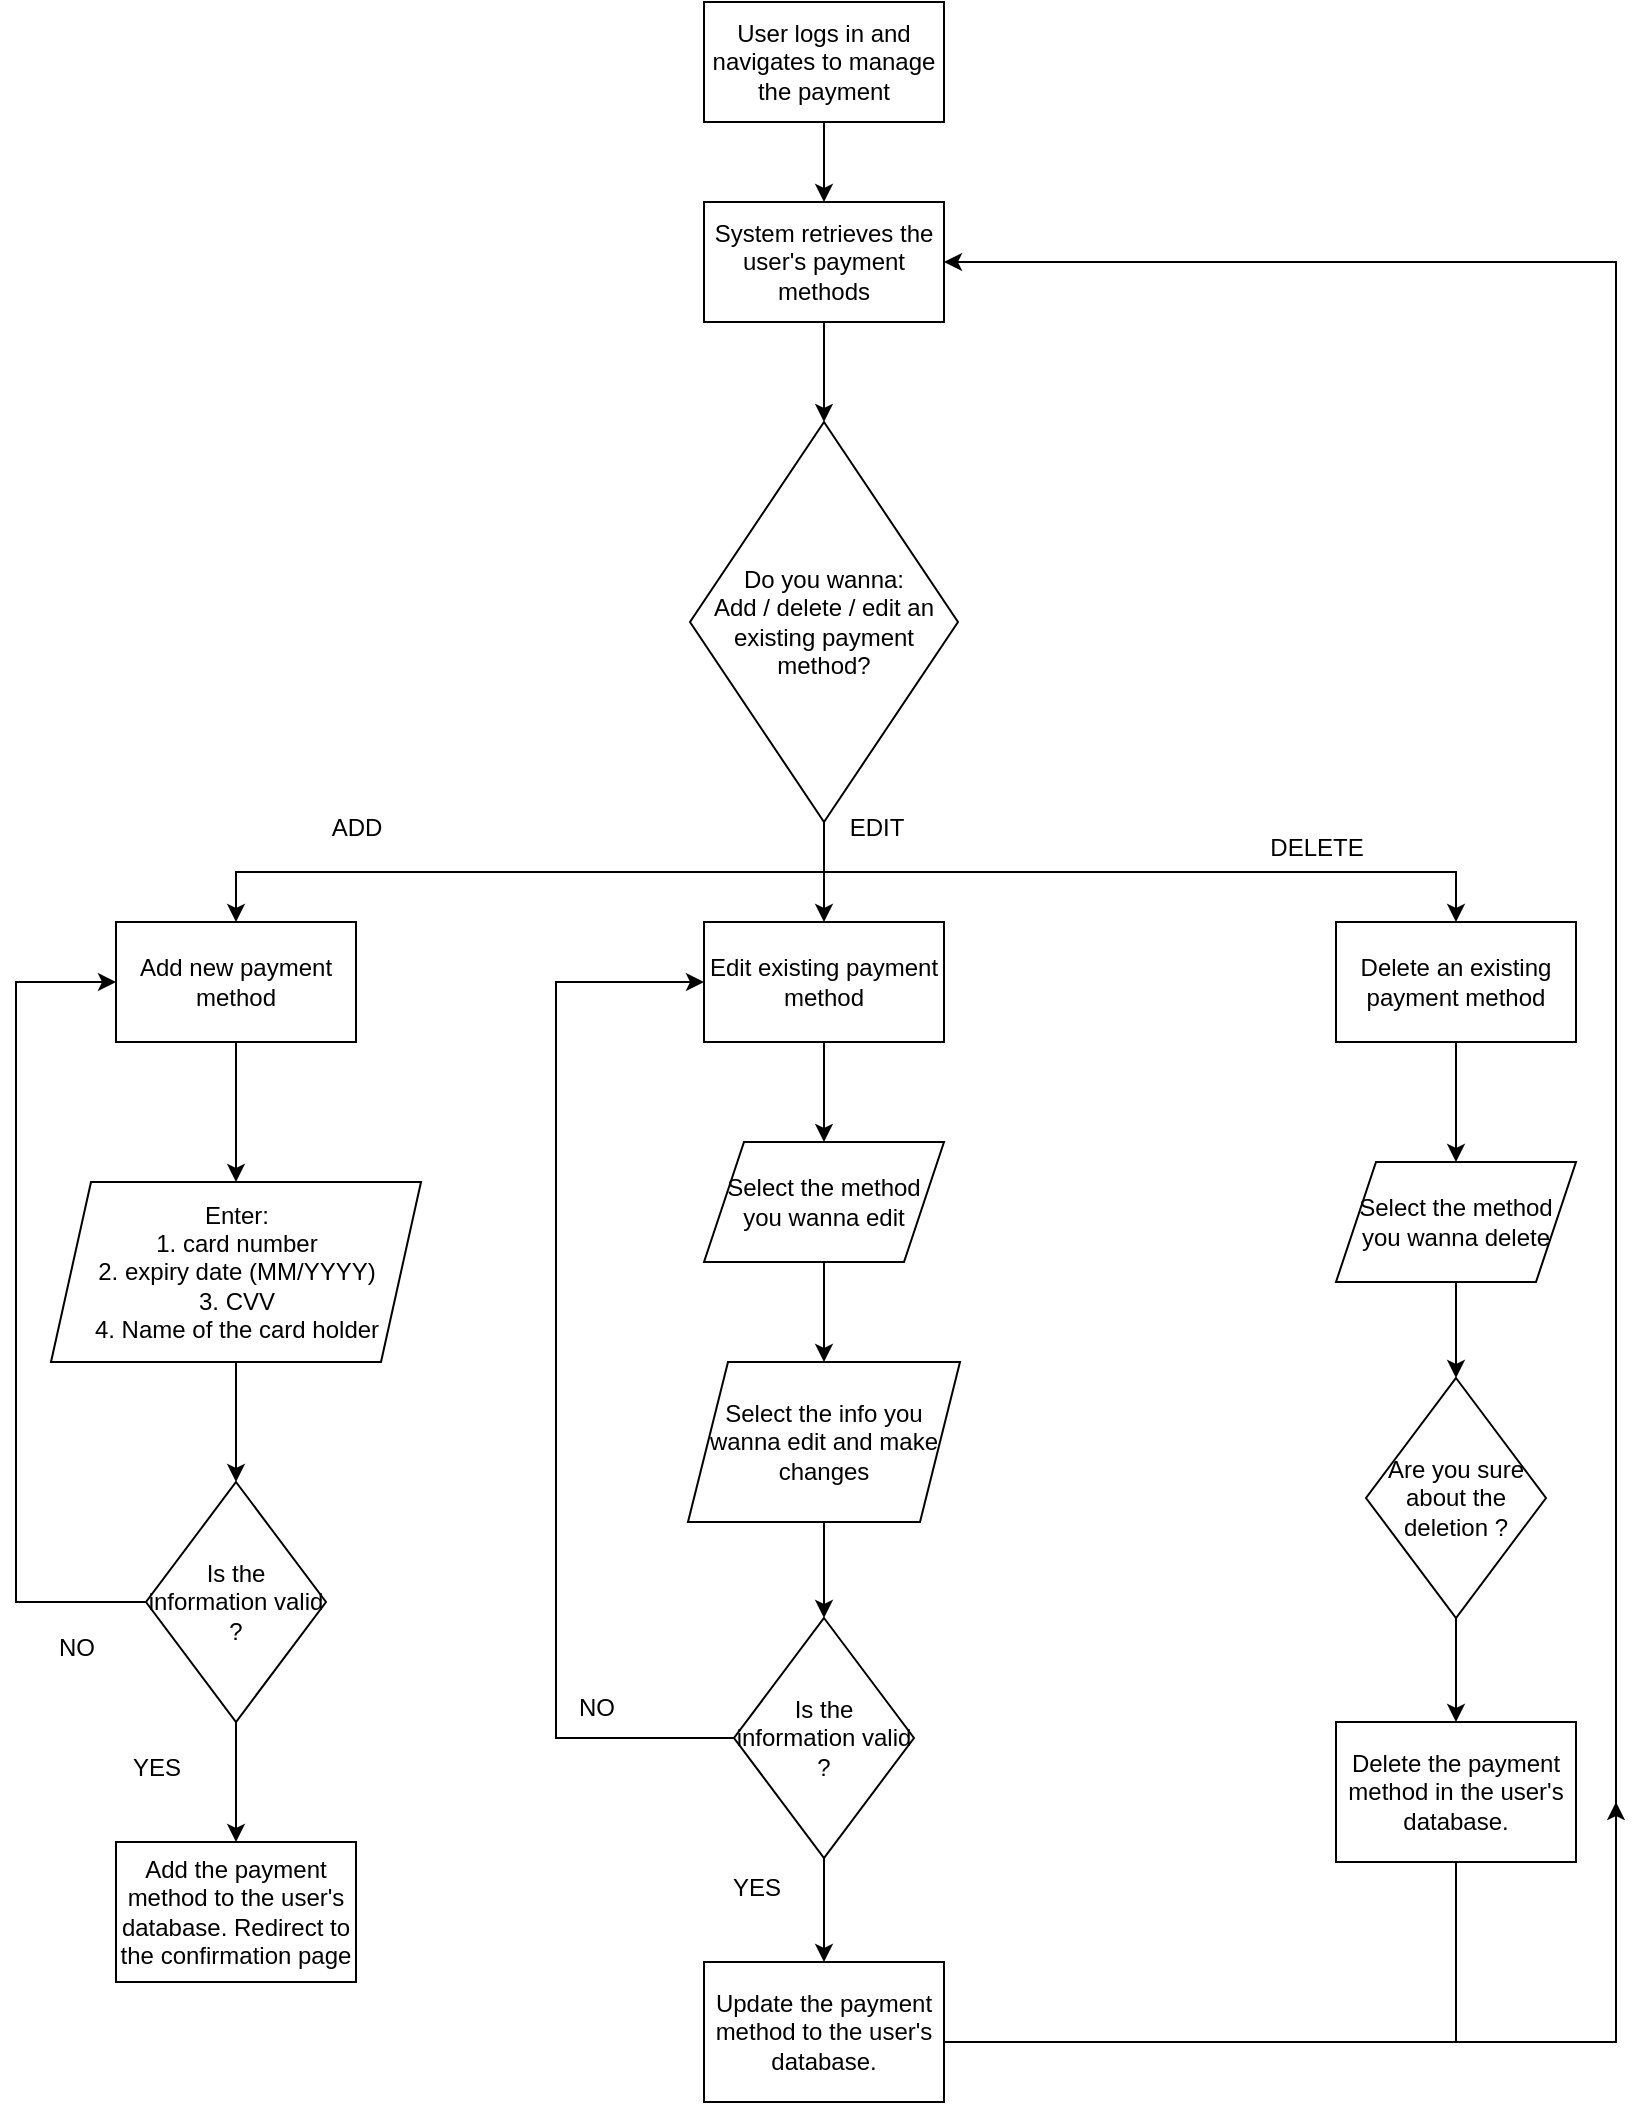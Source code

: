 <mxfile version="22.0.4" type="device">
  <diagram name="Page-1" id="Uj6UvqI-gxSFUdvOKR-1">
    <mxGraphModel dx="1468" dy="938" grid="1" gridSize="10" guides="1" tooltips="1" connect="1" arrows="1" fold="1" page="1" pageScale="1" pageWidth="827" pageHeight="1169" math="0" shadow="0">
      <root>
        <mxCell id="0" />
        <mxCell id="1" parent="0" />
        <mxCell id="RtbL9u-Ffa7LVgdffY9_-23" style="edgeStyle=orthogonalEdgeStyle;rounded=0;orthogonalLoop=1;jettySize=auto;html=1;exitX=0.5;exitY=1;exitDx=0;exitDy=0;entryX=0.5;entryY=0;entryDx=0;entryDy=0;" edge="1" parent="1" source="RtbL9u-Ffa7LVgdffY9_-2" target="RtbL9u-Ffa7LVgdffY9_-3">
          <mxGeometry relative="1" as="geometry" />
        </mxCell>
        <mxCell id="RtbL9u-Ffa7LVgdffY9_-2" value="User logs in and navigates to manage the payment" style="rounded=0;whiteSpace=wrap;html=1;" vertex="1" parent="1">
          <mxGeometry x="354" y="40" width="120" height="60" as="geometry" />
        </mxCell>
        <mxCell id="RtbL9u-Ffa7LVgdffY9_-24" style="edgeStyle=orthogonalEdgeStyle;rounded=0;orthogonalLoop=1;jettySize=auto;html=1;exitX=0.5;exitY=1;exitDx=0;exitDy=0;entryX=0.5;entryY=0;entryDx=0;entryDy=0;" edge="1" parent="1" source="RtbL9u-Ffa7LVgdffY9_-3" target="RtbL9u-Ffa7LVgdffY9_-4">
          <mxGeometry relative="1" as="geometry" />
        </mxCell>
        <mxCell id="RtbL9u-Ffa7LVgdffY9_-3" value="System retrieves the user&#39;s payment methods" style="rounded=0;whiteSpace=wrap;html=1;" vertex="1" parent="1">
          <mxGeometry x="354" y="140" width="120" height="60" as="geometry" />
        </mxCell>
        <mxCell id="RtbL9u-Ffa7LVgdffY9_-17" style="edgeStyle=orthogonalEdgeStyle;rounded=0;orthogonalLoop=1;jettySize=auto;html=1;exitX=0.5;exitY=1;exitDx=0;exitDy=0;entryX=0.5;entryY=0;entryDx=0;entryDy=0;" edge="1" parent="1" source="RtbL9u-Ffa7LVgdffY9_-4" target="RtbL9u-Ffa7LVgdffY9_-5">
          <mxGeometry relative="1" as="geometry" />
        </mxCell>
        <mxCell id="RtbL9u-Ffa7LVgdffY9_-18" style="edgeStyle=orthogonalEdgeStyle;rounded=0;orthogonalLoop=1;jettySize=auto;html=1;exitX=0.5;exitY=1;exitDx=0;exitDy=0;entryX=0.5;entryY=0;entryDx=0;entryDy=0;" edge="1" parent="1" source="RtbL9u-Ffa7LVgdffY9_-4" target="RtbL9u-Ffa7LVgdffY9_-6">
          <mxGeometry relative="1" as="geometry" />
        </mxCell>
        <mxCell id="RtbL9u-Ffa7LVgdffY9_-19" style="edgeStyle=orthogonalEdgeStyle;rounded=0;orthogonalLoop=1;jettySize=auto;html=1;exitX=0.5;exitY=1;exitDx=0;exitDy=0;" edge="1" parent="1" source="RtbL9u-Ffa7LVgdffY9_-4" target="RtbL9u-Ffa7LVgdffY9_-7">
          <mxGeometry relative="1" as="geometry" />
        </mxCell>
        <mxCell id="RtbL9u-Ffa7LVgdffY9_-4" value="Do you wanna:&lt;br&gt;Add / delete&amp;nbsp;/ edit an existing payment method?" style="rhombus;whiteSpace=wrap;html=1;" vertex="1" parent="1">
          <mxGeometry x="347" y="250" width="134" height="200" as="geometry" />
        </mxCell>
        <mxCell id="RtbL9u-Ffa7LVgdffY9_-10" style="edgeStyle=orthogonalEdgeStyle;rounded=0;orthogonalLoop=1;jettySize=auto;html=1;exitX=0.5;exitY=1;exitDx=0;exitDy=0;entryX=0.5;entryY=0;entryDx=0;entryDy=0;" edge="1" parent="1" source="RtbL9u-Ffa7LVgdffY9_-5" target="RtbL9u-Ffa7LVgdffY9_-8">
          <mxGeometry relative="1" as="geometry" />
        </mxCell>
        <mxCell id="RtbL9u-Ffa7LVgdffY9_-5" value="Add new payment method" style="rounded=0;whiteSpace=wrap;html=1;" vertex="1" parent="1">
          <mxGeometry x="60" y="500" width="120" height="60" as="geometry" />
        </mxCell>
        <mxCell id="RtbL9u-Ffa7LVgdffY9_-27" style="edgeStyle=orthogonalEdgeStyle;rounded=0;orthogonalLoop=1;jettySize=auto;html=1;exitX=0.5;exitY=1;exitDx=0;exitDy=0;entryX=0.5;entryY=0;entryDx=0;entryDy=0;" edge="1" parent="1" source="RtbL9u-Ffa7LVgdffY9_-6" target="RtbL9u-Ffa7LVgdffY9_-25">
          <mxGeometry relative="1" as="geometry" />
        </mxCell>
        <mxCell id="RtbL9u-Ffa7LVgdffY9_-6" value="Edit existing payment method" style="rounded=0;whiteSpace=wrap;html=1;" vertex="1" parent="1">
          <mxGeometry x="354" y="500" width="120" height="60" as="geometry" />
        </mxCell>
        <mxCell id="RtbL9u-Ffa7LVgdffY9_-40" style="edgeStyle=orthogonalEdgeStyle;rounded=0;orthogonalLoop=1;jettySize=auto;html=1;exitX=0.5;exitY=1;exitDx=0;exitDy=0;" edge="1" parent="1" source="RtbL9u-Ffa7LVgdffY9_-7" target="RtbL9u-Ffa7LVgdffY9_-36">
          <mxGeometry relative="1" as="geometry" />
        </mxCell>
        <mxCell id="RtbL9u-Ffa7LVgdffY9_-7" value="Delete an existing payment method" style="rounded=0;whiteSpace=wrap;html=1;" vertex="1" parent="1">
          <mxGeometry x="670" y="500" width="120" height="60" as="geometry" />
        </mxCell>
        <mxCell id="RtbL9u-Ffa7LVgdffY9_-11" style="edgeStyle=orthogonalEdgeStyle;rounded=0;orthogonalLoop=1;jettySize=auto;html=1;exitX=0.5;exitY=1;exitDx=0;exitDy=0;entryX=0.5;entryY=0;entryDx=0;entryDy=0;" edge="1" parent="1" source="RtbL9u-Ffa7LVgdffY9_-8" target="RtbL9u-Ffa7LVgdffY9_-9">
          <mxGeometry relative="1" as="geometry" />
        </mxCell>
        <mxCell id="RtbL9u-Ffa7LVgdffY9_-8" value="Enter:&lt;br&gt;1. card number&lt;br&gt;2. expiry date (MM/YYYY)&lt;br&gt;3. CVV&lt;br&gt;4. Name of the card holder" style="shape=parallelogram;perimeter=parallelogramPerimeter;whiteSpace=wrap;html=1;fixedSize=1;" vertex="1" parent="1">
          <mxGeometry x="27.5" y="630" width="185" height="90" as="geometry" />
        </mxCell>
        <mxCell id="RtbL9u-Ffa7LVgdffY9_-12" style="edgeStyle=orthogonalEdgeStyle;rounded=0;orthogonalLoop=1;jettySize=auto;html=1;exitX=0;exitY=0.5;exitDx=0;exitDy=0;entryX=0;entryY=0.5;entryDx=0;entryDy=0;" edge="1" parent="1" source="RtbL9u-Ffa7LVgdffY9_-9" target="RtbL9u-Ffa7LVgdffY9_-5">
          <mxGeometry relative="1" as="geometry">
            <Array as="points">
              <mxPoint x="10" y="840" />
              <mxPoint x="10" y="530" />
            </Array>
          </mxGeometry>
        </mxCell>
        <mxCell id="RtbL9u-Ffa7LVgdffY9_-15" style="edgeStyle=orthogonalEdgeStyle;rounded=0;orthogonalLoop=1;jettySize=auto;html=1;exitX=0.5;exitY=1;exitDx=0;exitDy=0;entryX=0.5;entryY=0;entryDx=0;entryDy=0;" edge="1" parent="1" source="RtbL9u-Ffa7LVgdffY9_-9" target="RtbL9u-Ffa7LVgdffY9_-14">
          <mxGeometry relative="1" as="geometry" />
        </mxCell>
        <mxCell id="RtbL9u-Ffa7LVgdffY9_-9" value="Is the information valid ?" style="rhombus;whiteSpace=wrap;html=1;" vertex="1" parent="1">
          <mxGeometry x="75" y="780" width="90" height="120" as="geometry" />
        </mxCell>
        <mxCell id="RtbL9u-Ffa7LVgdffY9_-13" value="NO" style="text;html=1;align=center;verticalAlign=middle;resizable=0;points=[];autosize=1;strokeColor=none;fillColor=none;" vertex="1" parent="1">
          <mxGeometry x="20" y="848" width="40" height="30" as="geometry" />
        </mxCell>
        <mxCell id="RtbL9u-Ffa7LVgdffY9_-14" value="Add the payment method to the user&#39;s database. Redirect to the confirmation page" style="rounded=0;whiteSpace=wrap;html=1;" vertex="1" parent="1">
          <mxGeometry x="60" y="960" width="120" height="70" as="geometry" />
        </mxCell>
        <mxCell id="RtbL9u-Ffa7LVgdffY9_-16" value="YES" style="text;html=1;align=center;verticalAlign=middle;resizable=0;points=[];autosize=1;strokeColor=none;fillColor=none;" vertex="1" parent="1">
          <mxGeometry x="55" y="908" width="50" height="30" as="geometry" />
        </mxCell>
        <mxCell id="RtbL9u-Ffa7LVgdffY9_-20" value="ADD" style="text;html=1;align=center;verticalAlign=middle;resizable=0;points=[];autosize=1;strokeColor=none;fillColor=none;" vertex="1" parent="1">
          <mxGeometry x="155" y="438" width="50" height="30" as="geometry" />
        </mxCell>
        <mxCell id="RtbL9u-Ffa7LVgdffY9_-21" value="EDIT" style="text;html=1;align=center;verticalAlign=middle;resizable=0;points=[];autosize=1;strokeColor=none;fillColor=none;" vertex="1" parent="1">
          <mxGeometry x="415" y="438" width="50" height="30" as="geometry" />
        </mxCell>
        <mxCell id="RtbL9u-Ffa7LVgdffY9_-22" value="DELETE" style="text;html=1;align=center;verticalAlign=middle;resizable=0;points=[];autosize=1;strokeColor=none;fillColor=none;" vertex="1" parent="1">
          <mxGeometry x="625" y="448" width="70" height="30" as="geometry" />
        </mxCell>
        <mxCell id="RtbL9u-Ffa7LVgdffY9_-28" style="edgeStyle=orthogonalEdgeStyle;rounded=0;orthogonalLoop=1;jettySize=auto;html=1;exitX=0.5;exitY=1;exitDx=0;exitDy=0;entryX=0.5;entryY=0;entryDx=0;entryDy=0;" edge="1" parent="1" source="RtbL9u-Ffa7LVgdffY9_-25" target="RtbL9u-Ffa7LVgdffY9_-26">
          <mxGeometry relative="1" as="geometry" />
        </mxCell>
        <mxCell id="RtbL9u-Ffa7LVgdffY9_-25" value="Select the method you wanna edit" style="shape=parallelogram;perimeter=parallelogramPerimeter;whiteSpace=wrap;html=1;fixedSize=1;" vertex="1" parent="1">
          <mxGeometry x="354" y="610" width="120" height="60" as="geometry" />
        </mxCell>
        <mxCell id="RtbL9u-Ffa7LVgdffY9_-31" style="edgeStyle=orthogonalEdgeStyle;rounded=0;orthogonalLoop=1;jettySize=auto;html=1;exitX=0.5;exitY=1;exitDx=0;exitDy=0;" edge="1" parent="1" source="RtbL9u-Ffa7LVgdffY9_-26" target="RtbL9u-Ffa7LVgdffY9_-29">
          <mxGeometry relative="1" as="geometry" />
        </mxCell>
        <mxCell id="RtbL9u-Ffa7LVgdffY9_-26" value="Select the info you wanna edit and make changes" style="shape=parallelogram;perimeter=parallelogramPerimeter;whiteSpace=wrap;html=1;fixedSize=1;" vertex="1" parent="1">
          <mxGeometry x="346" y="720" width="136" height="80" as="geometry" />
        </mxCell>
        <mxCell id="RtbL9u-Ffa7LVgdffY9_-32" style="edgeStyle=orthogonalEdgeStyle;rounded=0;orthogonalLoop=1;jettySize=auto;html=1;exitX=0.5;exitY=1;exitDx=0;exitDy=0;" edge="1" parent="1" source="RtbL9u-Ffa7LVgdffY9_-29" target="RtbL9u-Ffa7LVgdffY9_-30">
          <mxGeometry relative="1" as="geometry" />
        </mxCell>
        <mxCell id="RtbL9u-Ffa7LVgdffY9_-34" style="edgeStyle=orthogonalEdgeStyle;rounded=0;orthogonalLoop=1;jettySize=auto;html=1;exitX=0;exitY=0.5;exitDx=0;exitDy=0;entryX=0;entryY=0.5;entryDx=0;entryDy=0;" edge="1" parent="1" source="RtbL9u-Ffa7LVgdffY9_-29" target="RtbL9u-Ffa7LVgdffY9_-6">
          <mxGeometry relative="1" as="geometry">
            <Array as="points">
              <mxPoint x="280" y="908" />
              <mxPoint x="280" y="530" />
            </Array>
          </mxGeometry>
        </mxCell>
        <mxCell id="RtbL9u-Ffa7LVgdffY9_-29" value="Is the information valid ?" style="rhombus;whiteSpace=wrap;html=1;" vertex="1" parent="1">
          <mxGeometry x="369" y="848" width="90" height="120" as="geometry" />
        </mxCell>
        <mxCell id="RtbL9u-Ffa7LVgdffY9_-44" style="edgeStyle=orthogonalEdgeStyle;rounded=0;orthogonalLoop=1;jettySize=auto;html=1;exitX=1;exitY=0.5;exitDx=0;exitDy=0;entryX=1;entryY=0.5;entryDx=0;entryDy=0;" edge="1" parent="1" source="RtbL9u-Ffa7LVgdffY9_-30" target="RtbL9u-Ffa7LVgdffY9_-3">
          <mxGeometry relative="1" as="geometry">
            <Array as="points">
              <mxPoint x="474" y="1060" />
              <mxPoint x="810" y="1060" />
              <mxPoint x="810" y="170" />
            </Array>
          </mxGeometry>
        </mxCell>
        <mxCell id="RtbL9u-Ffa7LVgdffY9_-30" value="Update the payment method to the user&#39;s database." style="rounded=0;whiteSpace=wrap;html=1;" vertex="1" parent="1">
          <mxGeometry x="354" y="1020" width="120" height="70" as="geometry" />
        </mxCell>
        <mxCell id="RtbL9u-Ffa7LVgdffY9_-33" value="YES" style="text;html=1;align=center;verticalAlign=middle;resizable=0;points=[];autosize=1;strokeColor=none;fillColor=none;" vertex="1" parent="1">
          <mxGeometry x="355" y="968" width="50" height="30" as="geometry" />
        </mxCell>
        <mxCell id="RtbL9u-Ffa7LVgdffY9_-35" value="NO" style="text;html=1;align=center;verticalAlign=middle;resizable=0;points=[];autosize=1;strokeColor=none;fillColor=none;" vertex="1" parent="1">
          <mxGeometry x="280" y="878" width="40" height="30" as="geometry" />
        </mxCell>
        <mxCell id="RtbL9u-Ffa7LVgdffY9_-41" style="edgeStyle=orthogonalEdgeStyle;rounded=0;orthogonalLoop=1;jettySize=auto;html=1;exitX=0.5;exitY=1;exitDx=0;exitDy=0;" edge="1" parent="1" source="RtbL9u-Ffa7LVgdffY9_-36" target="RtbL9u-Ffa7LVgdffY9_-39">
          <mxGeometry relative="1" as="geometry" />
        </mxCell>
        <mxCell id="RtbL9u-Ffa7LVgdffY9_-36" value="Select the method you wanna delete" style="shape=parallelogram;perimeter=parallelogramPerimeter;whiteSpace=wrap;html=1;fixedSize=1;" vertex="1" parent="1">
          <mxGeometry x="670" y="620" width="120" height="60" as="geometry" />
        </mxCell>
        <mxCell id="RtbL9u-Ffa7LVgdffY9_-43" style="edgeStyle=orthogonalEdgeStyle;rounded=0;orthogonalLoop=1;jettySize=auto;html=1;exitX=0.5;exitY=1;exitDx=0;exitDy=0;" edge="1" parent="1" source="RtbL9u-Ffa7LVgdffY9_-39" target="RtbL9u-Ffa7LVgdffY9_-42">
          <mxGeometry relative="1" as="geometry" />
        </mxCell>
        <mxCell id="RtbL9u-Ffa7LVgdffY9_-39" value="Are you sure about the deletion ?" style="rhombus;whiteSpace=wrap;html=1;" vertex="1" parent="1">
          <mxGeometry x="685" y="728" width="90" height="120" as="geometry" />
        </mxCell>
        <mxCell id="RtbL9u-Ffa7LVgdffY9_-46" style="edgeStyle=orthogonalEdgeStyle;rounded=0;orthogonalLoop=1;jettySize=auto;html=1;exitX=0.5;exitY=1;exitDx=0;exitDy=0;" edge="1" parent="1" source="RtbL9u-Ffa7LVgdffY9_-42">
          <mxGeometry relative="1" as="geometry">
            <mxPoint x="810" y="940" as="targetPoint" />
            <Array as="points">
              <mxPoint x="730" y="1060" />
              <mxPoint x="810" y="1060" />
            </Array>
          </mxGeometry>
        </mxCell>
        <mxCell id="RtbL9u-Ffa7LVgdffY9_-42" value="Delete the payment method in the user&#39;s database." style="rounded=0;whiteSpace=wrap;html=1;" vertex="1" parent="1">
          <mxGeometry x="670" y="900" width="120" height="70" as="geometry" />
        </mxCell>
      </root>
    </mxGraphModel>
  </diagram>
</mxfile>

